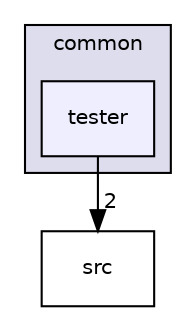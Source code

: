 digraph "/home/vicky/pgrouting/pgrouting/pgrouting/src/common/tester" {
  compound=true
  node [ fontsize="10", fontname="Helvetica"];
  edge [ labelfontsize="10", labelfontname="Helvetica"];
  subgraph clusterdir_fdedb0aba14d44ce9d99bc100e026e6a {
    graph [ bgcolor="#ddddee", pencolor="black", label="common" fontname="Helvetica", fontsize="10", URL="dir_fdedb0aba14d44ce9d99bc100e026e6a.html"]
  dir_9420e6c822bab09c350e41c856c6c974 [shape=box, label="tester", style="filled", fillcolor="#eeeeff", pencolor="black", URL="dir_9420e6c822bab09c350e41c856c6c974.html"];
  }
  dir_93d6226967e8e187d15fc6a8b74b4a3e [shape=box label="src" URL="dir_93d6226967e8e187d15fc6a8b74b4a3e.html"];
  dir_9420e6c822bab09c350e41c856c6c974->dir_93d6226967e8e187d15fc6a8b74b4a3e [headlabel="2", labeldistance=1.5 headhref="dir_000045_000044.html"];
}
